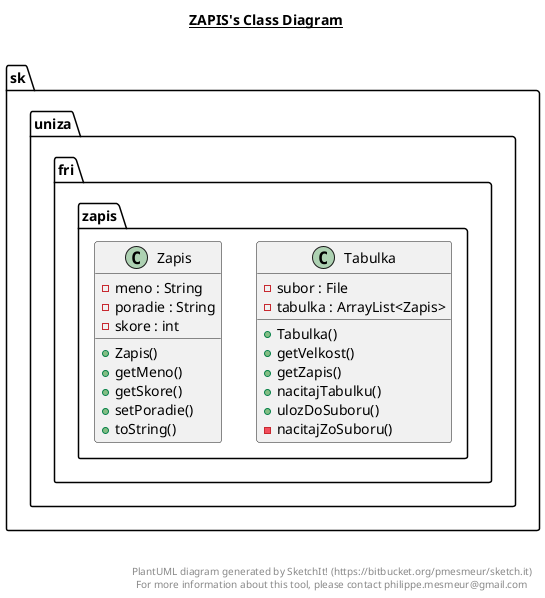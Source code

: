 @startuml

title __ZAPIS's Class Diagram__\n

  namespace sk.uniza.fri {
    namespace zapis {
      class sk.uniza.fri.zapis.Tabulka {
          - subor : File
          - tabulka : ArrayList<Zapis>
          + Tabulka()
          + getVelkost()
          + getZapis()
          + nacitajTabulku()
          + ulozDoSuboru()
          - nacitajZoSuboru()
      }
    }
  }
  

  namespace sk.uniza.fri {
    namespace zapis {
      class sk.uniza.fri.zapis.Zapis {
          - meno : String
          - poradie : String
          - skore : int
          + Zapis()
          + getMeno()
          + getSkore()
          + setPoradie()
          + toString()
      }
    }
  }
  



right footer


PlantUML diagram generated by SketchIt! (https://bitbucket.org/pmesmeur/sketch.it)
For more information about this tool, please contact philippe.mesmeur@gmail.com
endfooter

@enduml
